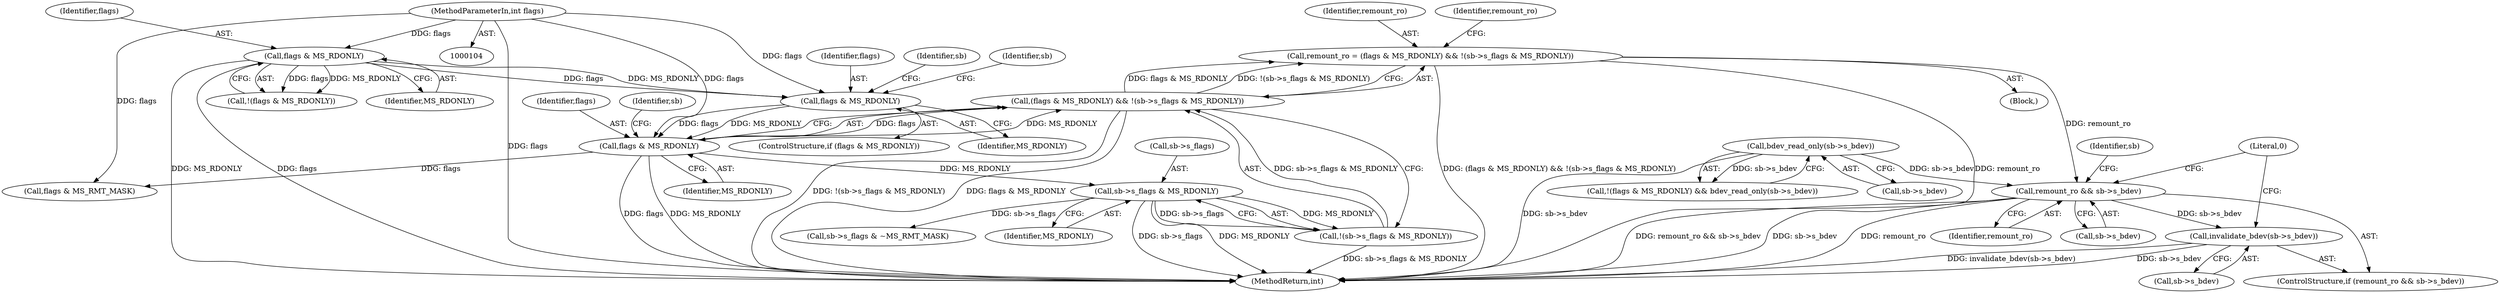 digraph "0_linux_eee5cc2702929fd41cce28058dc6d6717f723f87_12@pointer" {
"1000226" [label="(Call,remount_ro && sb->s_bdev)"];
"1000146" [label="(Call,remount_ro = (flags & MS_RDONLY) && !(sb->s_flags & MS_RDONLY))"];
"1000148" [label="(Call,(flags & MS_RDONLY) && !(sb->s_flags & MS_RDONLY))"];
"1000149" [label="(Call,flags & MS_RDONLY)"];
"1000137" [label="(Call,flags & MS_RDONLY)"];
"1000126" [label="(Call,flags & MS_RDONLY)"];
"1000106" [label="(MethodParameterIn,int flags)"];
"1000152" [label="(Call,!(sb->s_flags & MS_RDONLY))"];
"1000153" [label="(Call,sb->s_flags & MS_RDONLY)"];
"1000129" [label="(Call,bdev_read_only(sb->s_bdev))"];
"1000231" [label="(Call,invalidate_bdev(sb->s_bdev))"];
"1000138" [label="(Identifier,flags)"];
"1000153" [label="(Call,sb->s_flags & MS_RDONLY)"];
"1000126" [label="(Call,flags & MS_RDONLY)"];
"1000228" [label="(Call,sb->s_bdev)"];
"1000236" [label="(Literal,0)"];
"1000157" [label="(Identifier,MS_RDONLY)"];
"1000151" [label="(Identifier,MS_RDONLY)"];
"1000211" [label="(Call,sb->s_flags & ~MS_RMT_MASK)"];
"1000124" [label="(Call,!(flags & MS_RDONLY) && bdev_read_only(sb->s_bdev))"];
"1000233" [label="(Identifier,sb)"];
"1000225" [label="(ControlStructure,if (remount_ro && sb->s_bdev))"];
"1000216" [label="(Call,flags & MS_RMT_MASK)"];
"1000147" [label="(Identifier,remount_ro)"];
"1000148" [label="(Call,(flags & MS_RDONLY) && !(sb->s_flags & MS_RDONLY))"];
"1000231" [label="(Call,invalidate_bdev(sb->s_bdev))"];
"1000232" [label="(Call,sb->s_bdev)"];
"1000106" [label="(MethodParameterIn,int flags)"];
"1000130" [label="(Call,sb->s_bdev)"];
"1000146" [label="(Call,remount_ro = (flags & MS_RDONLY) && !(sb->s_flags & MS_RDONLY))"];
"1000245" [label="(MethodReturn,int)"];
"1000129" [label="(Call,bdev_read_only(sb->s_bdev))"];
"1000137" [label="(Call,flags & MS_RDONLY)"];
"1000150" [label="(Identifier,flags)"];
"1000136" [label="(ControlStructure,if (flags & MS_RDONLY))"];
"1000227" [label="(Identifier,remount_ro)"];
"1000149" [label="(Call,flags & MS_RDONLY)"];
"1000159" [label="(Identifier,remount_ro)"];
"1000139" [label="(Identifier,MS_RDONLY)"];
"1000226" [label="(Call,remount_ro && sb->s_bdev)"];
"1000127" [label="(Identifier,flags)"];
"1000109" [label="(Block,)"];
"1000154" [label="(Call,sb->s_flags)"];
"1000155" [label="(Identifier,sb)"];
"1000152" [label="(Call,!(sb->s_flags & MS_RDONLY))"];
"1000141" [label="(Identifier,sb)"];
"1000143" [label="(Identifier,sb)"];
"1000125" [label="(Call,!(flags & MS_RDONLY))"];
"1000128" [label="(Identifier,MS_RDONLY)"];
"1000226" -> "1000225"  [label="AST: "];
"1000226" -> "1000227"  [label="CFG: "];
"1000226" -> "1000228"  [label="CFG: "];
"1000227" -> "1000226"  [label="AST: "];
"1000228" -> "1000226"  [label="AST: "];
"1000233" -> "1000226"  [label="CFG: "];
"1000236" -> "1000226"  [label="CFG: "];
"1000226" -> "1000245"  [label="DDG: remount_ro"];
"1000226" -> "1000245"  [label="DDG: remount_ro && sb->s_bdev"];
"1000226" -> "1000245"  [label="DDG: sb->s_bdev"];
"1000146" -> "1000226"  [label="DDG: remount_ro"];
"1000129" -> "1000226"  [label="DDG: sb->s_bdev"];
"1000226" -> "1000231"  [label="DDG: sb->s_bdev"];
"1000146" -> "1000109"  [label="AST: "];
"1000146" -> "1000148"  [label="CFG: "];
"1000147" -> "1000146"  [label="AST: "];
"1000148" -> "1000146"  [label="AST: "];
"1000159" -> "1000146"  [label="CFG: "];
"1000146" -> "1000245"  [label="DDG: (flags & MS_RDONLY) && !(sb->s_flags & MS_RDONLY)"];
"1000146" -> "1000245"  [label="DDG: remount_ro"];
"1000148" -> "1000146"  [label="DDG: flags & MS_RDONLY"];
"1000148" -> "1000146"  [label="DDG: !(sb->s_flags & MS_RDONLY)"];
"1000148" -> "1000149"  [label="CFG: "];
"1000148" -> "1000152"  [label="CFG: "];
"1000149" -> "1000148"  [label="AST: "];
"1000152" -> "1000148"  [label="AST: "];
"1000148" -> "1000245"  [label="DDG: !(sb->s_flags & MS_RDONLY)"];
"1000148" -> "1000245"  [label="DDG: flags & MS_RDONLY"];
"1000149" -> "1000148"  [label="DDG: flags"];
"1000149" -> "1000148"  [label="DDG: MS_RDONLY"];
"1000152" -> "1000148"  [label="DDG: sb->s_flags & MS_RDONLY"];
"1000149" -> "1000151"  [label="CFG: "];
"1000150" -> "1000149"  [label="AST: "];
"1000151" -> "1000149"  [label="AST: "];
"1000155" -> "1000149"  [label="CFG: "];
"1000149" -> "1000245"  [label="DDG: MS_RDONLY"];
"1000149" -> "1000245"  [label="DDG: flags"];
"1000137" -> "1000149"  [label="DDG: flags"];
"1000137" -> "1000149"  [label="DDG: MS_RDONLY"];
"1000106" -> "1000149"  [label="DDG: flags"];
"1000149" -> "1000153"  [label="DDG: MS_RDONLY"];
"1000149" -> "1000216"  [label="DDG: flags"];
"1000137" -> "1000136"  [label="AST: "];
"1000137" -> "1000139"  [label="CFG: "];
"1000138" -> "1000137"  [label="AST: "];
"1000139" -> "1000137"  [label="AST: "];
"1000141" -> "1000137"  [label="CFG: "];
"1000143" -> "1000137"  [label="CFG: "];
"1000126" -> "1000137"  [label="DDG: flags"];
"1000126" -> "1000137"  [label="DDG: MS_RDONLY"];
"1000106" -> "1000137"  [label="DDG: flags"];
"1000126" -> "1000125"  [label="AST: "];
"1000126" -> "1000128"  [label="CFG: "];
"1000127" -> "1000126"  [label="AST: "];
"1000128" -> "1000126"  [label="AST: "];
"1000125" -> "1000126"  [label="CFG: "];
"1000126" -> "1000245"  [label="DDG: MS_RDONLY"];
"1000126" -> "1000245"  [label="DDG: flags"];
"1000126" -> "1000125"  [label="DDG: flags"];
"1000126" -> "1000125"  [label="DDG: MS_RDONLY"];
"1000106" -> "1000126"  [label="DDG: flags"];
"1000106" -> "1000104"  [label="AST: "];
"1000106" -> "1000245"  [label="DDG: flags"];
"1000106" -> "1000216"  [label="DDG: flags"];
"1000152" -> "1000153"  [label="CFG: "];
"1000153" -> "1000152"  [label="AST: "];
"1000152" -> "1000245"  [label="DDG: sb->s_flags & MS_RDONLY"];
"1000153" -> "1000152"  [label="DDG: sb->s_flags"];
"1000153" -> "1000152"  [label="DDG: MS_RDONLY"];
"1000153" -> "1000157"  [label="CFG: "];
"1000154" -> "1000153"  [label="AST: "];
"1000157" -> "1000153"  [label="AST: "];
"1000153" -> "1000245"  [label="DDG: sb->s_flags"];
"1000153" -> "1000245"  [label="DDG: MS_RDONLY"];
"1000153" -> "1000211"  [label="DDG: sb->s_flags"];
"1000129" -> "1000124"  [label="AST: "];
"1000129" -> "1000130"  [label="CFG: "];
"1000130" -> "1000129"  [label="AST: "];
"1000124" -> "1000129"  [label="CFG: "];
"1000129" -> "1000245"  [label="DDG: sb->s_bdev"];
"1000129" -> "1000124"  [label="DDG: sb->s_bdev"];
"1000231" -> "1000225"  [label="AST: "];
"1000231" -> "1000232"  [label="CFG: "];
"1000232" -> "1000231"  [label="AST: "];
"1000236" -> "1000231"  [label="CFG: "];
"1000231" -> "1000245"  [label="DDG: invalidate_bdev(sb->s_bdev)"];
"1000231" -> "1000245"  [label="DDG: sb->s_bdev"];
}
